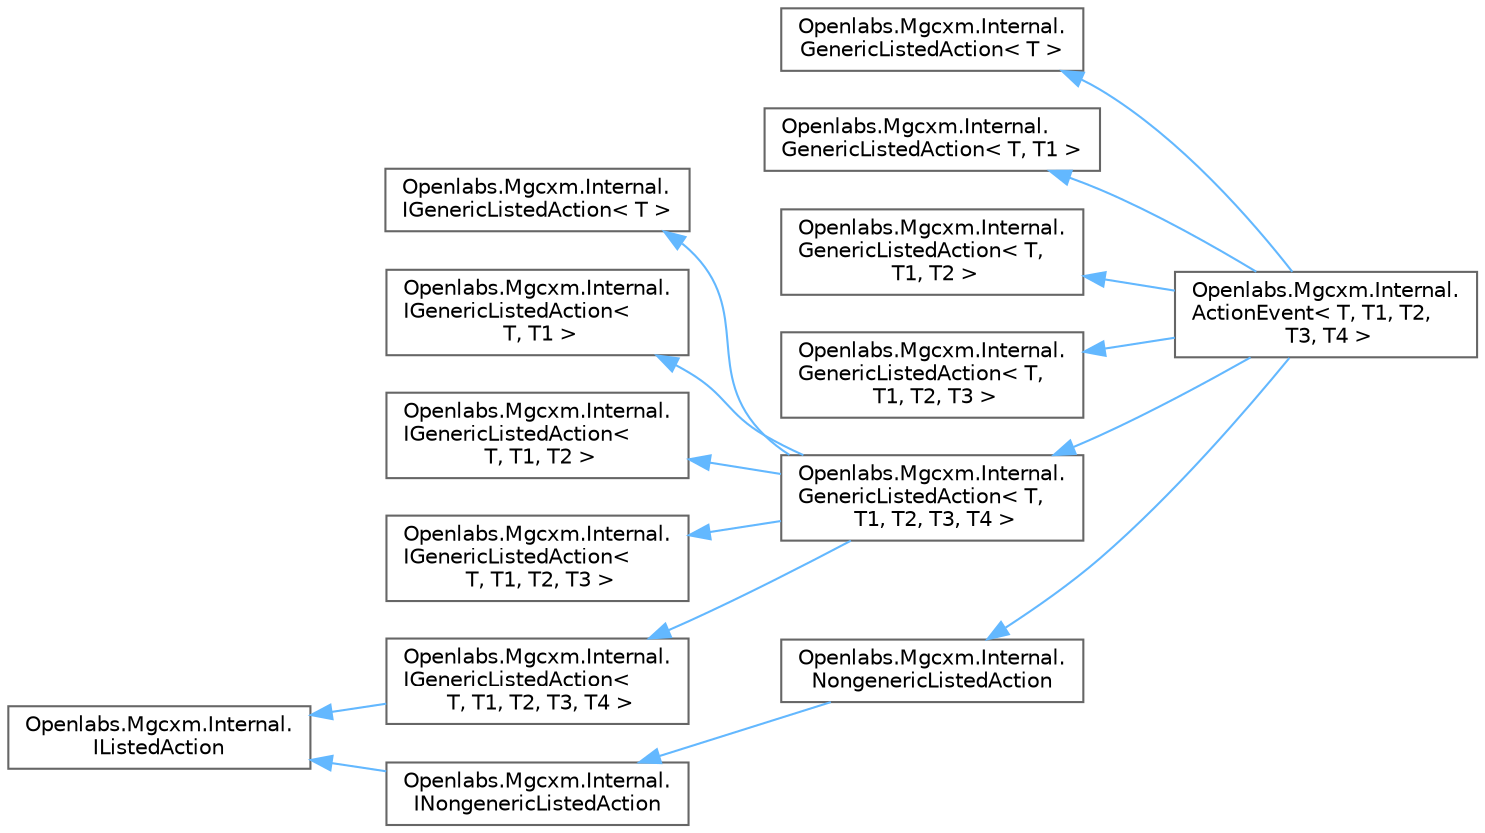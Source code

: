 digraph "Graphical Class Hierarchy"
{
 // LATEX_PDF_SIZE
  bgcolor="transparent";
  edge [fontname=Helvetica,fontsize=10,labelfontname=Helvetica,labelfontsize=10];
  node [fontname=Helvetica,fontsize=10,shape=box,height=0.2,width=0.4];
  rankdir="LR";
  Node0 [id="Node000000",label="Openlabs.Mgcxm.Internal.\lGenericListedAction\< T \>",height=0.2,width=0.4,color="grey40", fillcolor="white", style="filled",URL="$class_openlabs_1_1_mgcxm_1_1_internal_1_1_generic_listed_action.html",tooltip=" "];
  Node0 -> Node1 [id="edge76_Node000000_Node000001",dir="back",color="steelblue1",style="solid",tooltip=" "];
  Node1 [id="Node000001",label="Openlabs.Mgcxm.Internal.\lActionEvent\< T, T1, T2,\l T3, T4 \>",height=0.2,width=0.4,color="grey40", fillcolor="white", style="filled",URL="$class_openlabs_1_1_mgcxm_1_1_internal_1_1_action_event.html",tooltip=" "];
  Node2 [id="Node000002",label="Openlabs.Mgcxm.Internal.\lGenericListedAction\< T, T1 \>",height=0.2,width=0.4,color="grey40", fillcolor="white", style="filled",URL="$class_openlabs_1_1_mgcxm_1_1_internal_1_1_generic_listed_action.html",tooltip=" "];
  Node2 -> Node1 [id="edge77_Node000002_Node000001",dir="back",color="steelblue1",style="solid",tooltip=" "];
  Node3 [id="Node000003",label="Openlabs.Mgcxm.Internal.\lGenericListedAction\< T,\l T1, T2 \>",height=0.2,width=0.4,color="grey40", fillcolor="white", style="filled",URL="$class_openlabs_1_1_mgcxm_1_1_internal_1_1_generic_listed_action.html",tooltip=" "];
  Node3 -> Node1 [id="edge78_Node000003_Node000001",dir="back",color="steelblue1",style="solid",tooltip=" "];
  Node4 [id="Node000004",label="Openlabs.Mgcxm.Internal.\lGenericListedAction\< T,\l T1, T2, T3 \>",height=0.2,width=0.4,color="grey40", fillcolor="white", style="filled",URL="$class_openlabs_1_1_mgcxm_1_1_internal_1_1_generic_listed_action.html",tooltip=" "];
  Node4 -> Node1 [id="edge79_Node000004_Node000001",dir="back",color="steelblue1",style="solid",tooltip=" "];
  Node6 [id="Node000006",label="Openlabs.Mgcxm.Internal.\lIGenericListedAction\< T \>",height=0.2,width=0.4,color="grey40", fillcolor="white", style="filled",URL="$interface_openlabs_1_1_mgcxm_1_1_internal_1_1_i_generic_listed_action.html",tooltip=" "];
  Node6 -> Node5 [id="edge80_Node000006_Node000005",dir="back",color="steelblue1",style="solid",tooltip=" "];
  Node5 [id="Node000005",label="Openlabs.Mgcxm.Internal.\lGenericListedAction\< T,\l T1, T2, T3, T4 \>",height=0.2,width=0.4,color="grey40", fillcolor="white", style="filled",URL="$class_openlabs_1_1_mgcxm_1_1_internal_1_1_generic_listed_action.html",tooltip=" "];
  Node5 -> Node1 [id="edge81_Node000005_Node000001",dir="back",color="steelblue1",style="solid",tooltip=" "];
  Node7 [id="Node000007",label="Openlabs.Mgcxm.Internal.\lIGenericListedAction\<\l T, T1 \>",height=0.2,width=0.4,color="grey40", fillcolor="white", style="filled",URL="$interface_openlabs_1_1_mgcxm_1_1_internal_1_1_i_generic_listed_action.html",tooltip=" "];
  Node7 -> Node5 [id="edge82_Node000007_Node000005",dir="back",color="steelblue1",style="solid",tooltip=" "];
  Node8 [id="Node000008",label="Openlabs.Mgcxm.Internal.\lIGenericListedAction\<\l T, T1, T2 \>",height=0.2,width=0.4,color="grey40", fillcolor="white", style="filled",URL="$interface_openlabs_1_1_mgcxm_1_1_internal_1_1_i_generic_listed_action.html",tooltip=" "];
  Node8 -> Node5 [id="edge83_Node000008_Node000005",dir="back",color="steelblue1",style="solid",tooltip=" "];
  Node9 [id="Node000009",label="Openlabs.Mgcxm.Internal.\lIGenericListedAction\<\l T, T1, T2, T3 \>",height=0.2,width=0.4,color="grey40", fillcolor="white", style="filled",URL="$interface_openlabs_1_1_mgcxm_1_1_internal_1_1_i_generic_listed_action.html",tooltip=" "];
  Node9 -> Node5 [id="edge84_Node000009_Node000005",dir="back",color="steelblue1",style="solid",tooltip=" "];
  Node11 [id="Node000011",label="Openlabs.Mgcxm.Internal.\lIListedAction",height=0.2,width=0.4,color="grey40", fillcolor="white", style="filled",URL="$interface_openlabs_1_1_mgcxm_1_1_internal_1_1_i_listed_action.html",tooltip=" "];
  Node11 -> Node10 [id="edge85_Node000011_Node000010",dir="back",color="steelblue1",style="solid",tooltip=" "];
  Node10 [id="Node000010",label="Openlabs.Mgcxm.Internal.\lIGenericListedAction\<\l T, T1, T2, T3, T4 \>",height=0.2,width=0.4,color="grey40", fillcolor="white", style="filled",URL="$interface_openlabs_1_1_mgcxm_1_1_internal_1_1_i_generic_listed_action.html",tooltip=" "];
  Node10 -> Node5 [id="edge86_Node000010_Node000005",dir="back",color="steelblue1",style="solid",tooltip=" "];
  Node11 -> Node12 [id="edge87_Node000011_Node000012",dir="back",color="steelblue1",style="solid",tooltip=" "];
  Node12 [id="Node000012",label="Openlabs.Mgcxm.Internal.\lINongenericListedAction",height=0.2,width=0.4,color="grey40", fillcolor="white", style="filled",URL="$interface_openlabs_1_1_mgcxm_1_1_internal_1_1_i_nongeneric_listed_action.html",tooltip=" "];
  Node12 -> Node13 [id="edge88_Node000012_Node000013",dir="back",color="steelblue1",style="solid",tooltip=" "];
  Node13 [id="Node000013",label="Openlabs.Mgcxm.Internal.\lNongenericListedAction",height=0.2,width=0.4,color="grey40", fillcolor="white", style="filled",URL="$class_openlabs_1_1_mgcxm_1_1_internal_1_1_nongeneric_listed_action.html",tooltip=" "];
  Node13 -> Node1 [id="edge89_Node000013_Node000001",dir="back",color="steelblue1",style="solid",tooltip=" "];
}
